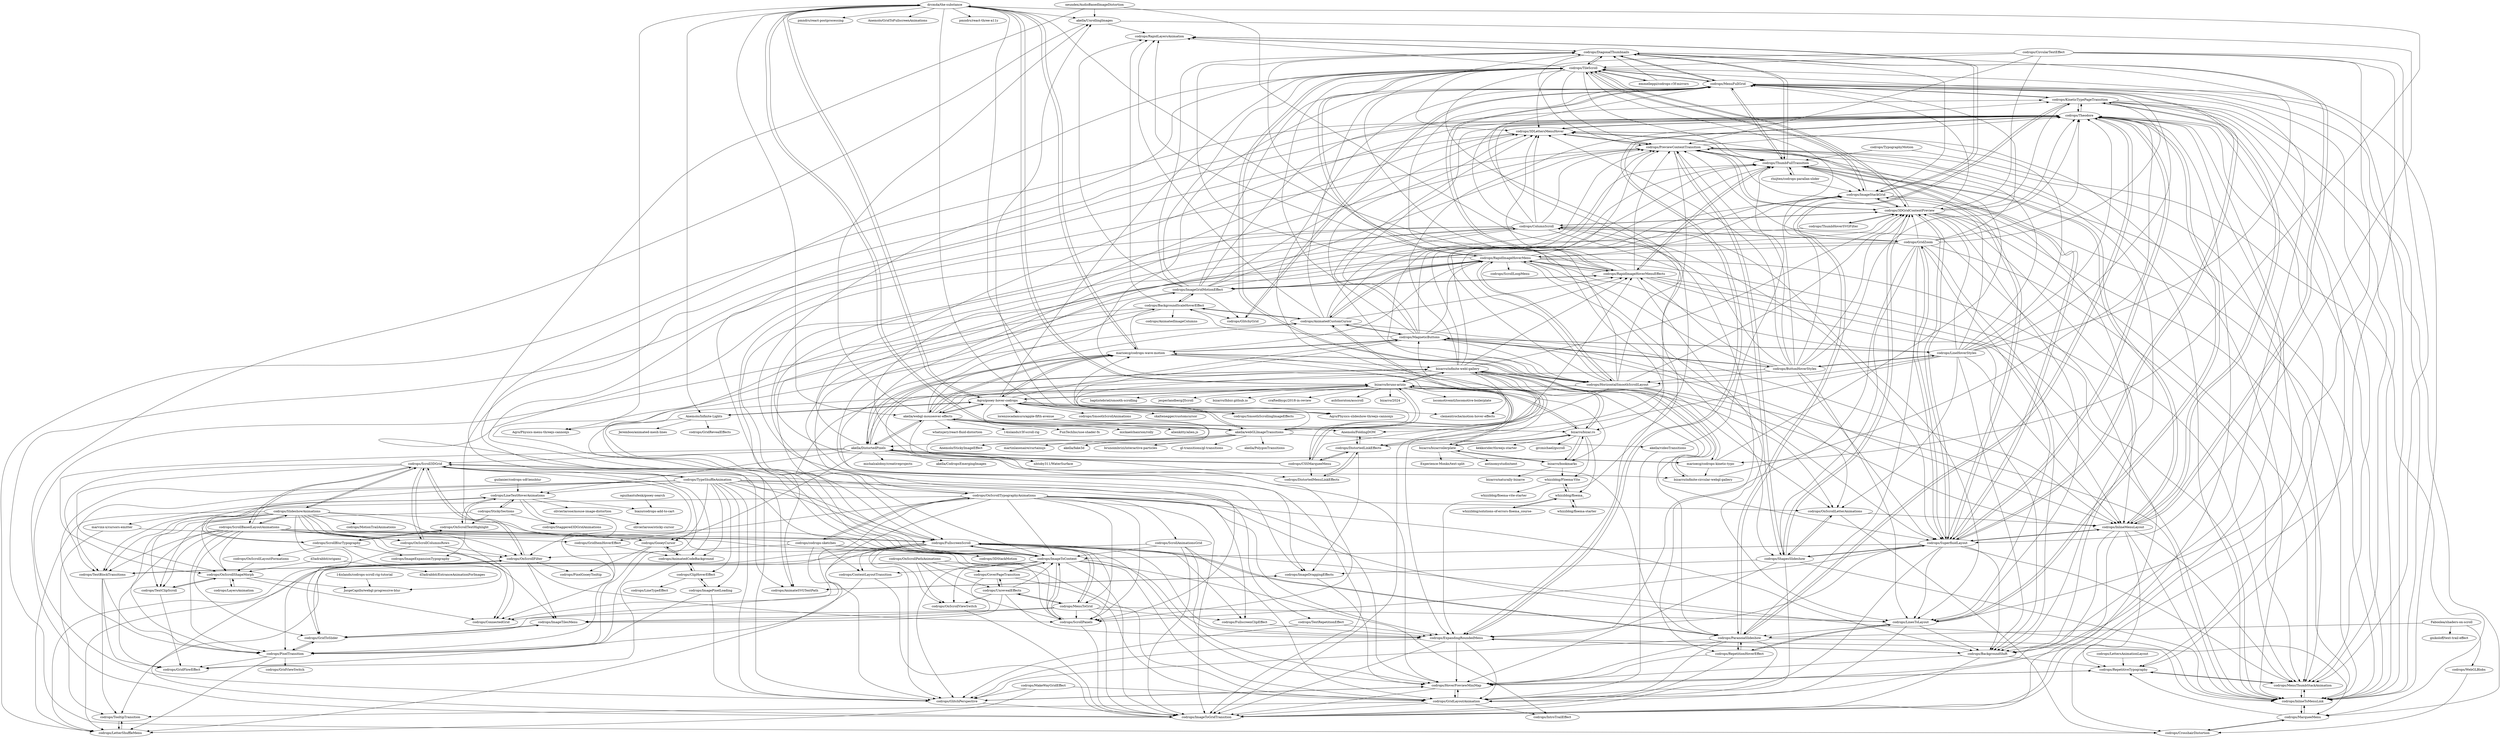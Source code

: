 digraph G {
"drcmda/the-substance" -> "akella/UnrollingImages"
"drcmda/the-substance" -> "marioecg/codrops-wave-motion"
"drcmda/the-substance" -> "bizarro/bruno-arizio"
"drcmda/the-substance" -> "Aqro/gooey-hover-codrops"
"drcmda/the-substance" -> "Aqro/Physics-menu-threejs-cannonjs"
"drcmda/the-substance" -> "marioecg/codrops-kinetic-typo"
"drcmda/the-substance" -> "akella/webgl-mouseover-effects"
"drcmda/the-substance" -> "Anemolo/Infinite-Lights"
"drcmda/the-substance" -> "akella/webGLImageTransitions"
"drcmda/the-substance" -> "Aqro/Physics-slideshow-threejs-cannonjs"
"drcmda/the-substance" -> "pmndrs/react-postprocessing" ["e"=1]
"drcmda/the-substance" -> "Anemolo/GridToFullscreenAnimations" ["e"=1]
"drcmda/the-substance" -> "codrops/SmoothScrollingImageEffects" ["e"=1]
"drcmda/the-substance" -> "pmndrs/react-three-a11y" ["e"=1]
"drcmda/the-substance" -> "bizarro/bizar.ro"
"Aqro/gooey-hover-codrops" -> "clementroche/motion-hover-effects"
"Aqro/gooey-hover-codrops" -> "akella/webGLImageTransitions"
"Aqro/gooey-hover-codrops" -> "marioecg/codrops-wave-motion"
"Aqro/gooey-hover-codrops" -> "akella/webgl-mouseover-effects"
"Aqro/gooey-hover-codrops" -> "Anemolo/StickyImageEffect" ["e"=1]
"Aqro/gooey-hover-codrops" -> "bizarro/bruno-arizio"
"Aqro/gooey-hover-codrops" -> "Anemolo/Infinite-Lights"
"Aqro/gooey-hover-codrops" -> "codrops/SmoothScrollingImageEffects" ["e"=1]
"Aqro/gooey-hover-codrops" -> "codrops/TileScroll"
"Aqro/gooey-hover-codrops" -> "codrops/SmoothScrollAnimations" ["e"=1]
"Aqro/gooey-hover-codrops" -> "skaltenegger/customcursor" ["e"=1]
"Aqro/gooey-hover-codrops" -> "codrops/MagneticButtons"
"Aqro/gooey-hover-codrops" -> "Aqro/Physics-slideshow-threejs-cannonjs"
"Aqro/gooey-hover-codrops" -> "drcmda/the-substance"
"Aqro/gooey-hover-codrops" -> "lorenzocadamuro/apple-fifth-avenue"
"Anemolo/Infinite-Lights" -> "Jeremboo/animated-mesh-lines" ["e"=1]
"Anemolo/Infinite-Lights" -> "Aqro/gooey-hover-codrops"
"Anemolo/Infinite-Lights" -> "Aqro/Physics-menu-threejs-cannonjs"
"Anemolo/Infinite-Lights" -> "codrops/GridRevealEffects" ["e"=1]
"codrops/DistortedLinkEffects" -> "codrops/ImageDraggingEffects"
"codrops/DistortedLinkEffects" -> "codrops/DistortedMenuLinkEffects"
"codrops/DistortedLinkEffects" -> "Anemolo/FoldingDOM"
"codrops/DistortedLinkEffects" -> "codrops/CSSMarqueeMenu"
"codrops/DistortedLinkEffects" -> "codrops/MenuFullGrid"
"codrops/DistortedMenuLinkEffects" -> "codrops/DistortedLinkEffects"
"codrops/TypographyMotion" -> "codrops/MarqueeMenu"
"codrops/TypographyMotion" -> "codrops/ThumbFullTransition"
"codrops/RapidImageHoverMenuEffects" -> "codrops/MenuFullGrid"
"codrops/RapidImageHoverMenuEffects" -> "codrops/RapidImageHoverMenu"
"codrops/RapidImageHoverMenuEffects" -> "codrops/InlineMenuLayout"
"codrops/RapidImageHoverMenuEffects" -> "codrops/ThumbFullTransition"
"codrops/RapidImageHoverMenuEffects" -> "codrops/3DLettersMenuHover"
"codrops/RapidImageHoverMenuEffects" -> "codrops/PreviewContentTransition"
"codrops/RapidImageHoverMenuEffects" -> "codrops/BackgroundShift"
"codrops/RapidImageHoverMenuEffects" -> "codrops/DiagonalThumbnails"
"codrops/RapidImageHoverMenuEffects" -> "codrops/LinesToLayout"
"codrops/RapidImageHoverMenuEffects" -> "codrops/RapidLayersAnimation"
"codrops/RapidImageHoverMenuEffects" -> "codrops/ImageGridMotionEffect"
"codrops/RapidImageHoverMenuEffects" -> "codrops/InlineToMenuLink"
"codrops/CSSMarqueeMenu" -> "codrops/DistortedMenuLinkEffects"
"codrops/CSSMarqueeMenu" -> "codrops/AnimatedCustomCursor"
"codrops/CSSMarqueeMenu" -> "codrops/DistortedLinkEffects"
"codrops/CSSMarqueeMenu" -> "codrops/PreviewContentTransition"
"codrops/CSSMarqueeMenu" -> "codrops/RapidImageHoverMenuEffects"
"codrops/CSSMarqueeMenu" -> "codrops/3DLettersMenuHover"
"codrops/CSSMarqueeMenu" -> "codrops/MenuFullGrid"
"akella/webGLImageTransitions" -> "akella/webgl-mouseover-effects"
"akella/webGLImageTransitions" -> "akella/fake3d" ["e"=1]
"akella/webGLImageTransitions" -> "Aqro/gooey-hover-codrops"
"akella/webGLImageTransitions" -> "akella/UnrollingImages"
"akella/webGLImageTransitions" -> "marioecg/codrops-wave-motion"
"akella/webGLImageTransitions" -> "Anemolo/StickyImageEffect" ["e"=1]
"akella/webGLImageTransitions" -> "drcmda/the-substance"
"akella/webGLImageTransitions" -> "bizarro/bruno-arizio"
"akella/webGLImageTransitions" -> "akella/DistortedPixels"
"akella/webGLImageTransitions" -> "codrops/MagneticButtons"
"akella/webGLImageTransitions" -> "akella/videoTransitions"
"akella/webGLImageTransitions" -> "brunoimbrizi/interactive-particles" ["e"=1]
"akella/webGLImageTransitions" -> "gl-transitions/gl-transitions" ["e"=1]
"akella/webGLImageTransitions" -> "akella/PolygonTransitions"
"akella/webGLImageTransitions" -> "martinlaxenaire/curtainsjs" ["e"=1]
"bizarro/bruno-arizio" -> "bizarro/bizar.ro"
"bizarro/bruno-arizio" -> "bizarro/bizarroilerplate"
"bizarro/bruno-arizio" -> "bizarro/bookmarks"
"bizarro/bruno-arizio" -> "bizarro/infinite-webl-gallery"
"bizarro/bruno-arizio" -> "locomotivemtl/locomotive-boilerplate" ["e"=1]
"bizarro/bruno-arizio" -> "baptistebriel/smooth-scrolling" ["e"=1]
"bizarro/bruno-arizio" -> "jesperlandberg/JScroll" ["e"=1]
"bizarro/bruno-arizio" -> "Aqro/gooey-hover-codrops"
"bizarro/bruno-arizio" -> "drcmda/the-substance"
"bizarro/bruno-arizio" -> "bizarro/lhbzr.github.io"
"bizarro/bruno-arizio" -> "akella/webgl-mouseover-effects"
"bizarro/bruno-arizio" -> "craftedbygc/2018-in-review" ["e"=1]
"bizarro/bruno-arizio" -> "ashthornton/asscroll" ["e"=1]
"bizarro/bruno-arizio" -> "bizarro/2024" ["e"=1]
"bizarro/bruno-arizio" -> "akella/webGLImageTransitions"
"lorenzocadamuro/apple-fifth-avenue" -> "codrops/DistortedMenuLinkEffects"
"lorenzocadamuro/apple-fifth-avenue" -> "Anemolo/FoldingDOM"
"lorenzocadamuro/apple-fifth-avenue" -> "Aqro/gooey-hover-codrops"
"marioecg/codrops-kinetic-typo" -> "marioecg/codrops-wave-motion"
"marioecg/codrops-kinetic-typo" -> "akella/DistortedPixels"
"marioecg/codrops-kinetic-typo" -> "codrops/3DLettersMenuHover"
"marioecg/codrops-kinetic-typo" -> "bizarro/infinite-circular-webgl-gallery"
"Anemolo/FoldingDOM" -> "codrops/DistortedLinkEffects"
"marioecg/codrops-wave-motion" -> "akella/webgl-mouseover-effects"
"marioecg/codrops-wave-motion" -> "marioecg/codrops-kinetic-typo"
"marioecg/codrops-wave-motion" -> "akella/DistortedPixels"
"marioecg/codrops-wave-motion" -> "Anemolo/FoldingDOM"
"marioecg/codrops-wave-motion" -> "bizarro/infinite-webl-gallery"
"marioecg/codrops-wave-motion" -> "codrops/BackgroundScaleHoverEffect"
"marioecg/codrops-wave-motion" -> "codrops/RapidImageHoverMenu"
"marioecg/codrops-wave-motion" -> "Aqro/gooey-hover-codrops"
"marioecg/codrops-wave-motion" -> "drcmda/the-substance"
"marioecg/codrops-wave-motion" -> "codrops/MagneticButtons"
"marioecg/codrops-wave-motion" -> "codrops/DistortedLinkEffects"
"codrops/BackgroundScaleHoverEffect" -> "codrops/AnimatedCustomCursor"
"codrops/BackgroundScaleHoverEffect" -> "codrops/ImageGridMotionEffect"
"codrops/BackgroundScaleHoverEffect" -> "codrops/ImageToContent"
"codrops/BackgroundScaleHoverEffect" -> "codrops/GlitchyGrid"
"codrops/BackgroundScaleHoverEffect" -> "codrops/RapidLayersAnimation"
"codrops/BackgroundScaleHoverEffect" -> "codrops/ImageDraggingEffects"
"codrops/BackgroundScaleHoverEffect" -> "codrops/GlitchPerspective"
"codrops/BackgroundScaleHoverEffect" -> "codrops/AnimatedImageColumns" ["e"=1]
"codrops/MagneticButtons" -> "codrops/AnimatedCustomCursor"
"codrops/MagneticButtons" -> "codrops/ButtonHoverStyles"
"codrops/MagneticButtons" -> "codrops/TileScroll"
"codrops/MagneticButtons" -> "codrops/RapidImageHoverMenu"
"codrops/MagneticButtons" -> "codrops/LineHoverStyles"
"codrops/MagneticButtons" -> "codrops/ThumbFullTransition"
"codrops/MagneticButtons" -> "codrops/RapidImageHoverMenuEffects"
"codrops/MagneticButtons" -> "codrops/SmoothScrollingImageEffects" ["e"=1]
"codrops/MagneticButtons" -> "codrops/HorizontalSmoothScrollLayout"
"codrops/MagneticButtons" -> "codrops/3DLettersMenuHover"
"codrops/MagneticButtons" -> "codrops/OnScrollLetterAnimations"
"codrops/MagneticButtons" -> "codrops/Theodore"
"codrops/MagneticButtons" -> "codrops/BackgroundScaleHoverEffect"
"codrops/MagneticButtons" -> "marioecg/codrops-wave-motion"
"codrops/MagneticButtons" -> "codrops/InlineMenuLayout"
"emmelleppi/codrops-r3f-mirrors" -> "codrops/TileScroll"
"emmelleppi/codrops-r3f-mirrors" -> "codrops/DiagonalThumbnails"
"codrops/ThumbFullTransition" -> "codrops/InlineMenuLayout"
"codrops/ThumbFullTransition" -> "codrops/MenuFullGrid"
"codrops/ThumbFullTransition" -> "rluijten/codrops-parallax-slider"
"codrops/ThumbFullTransition" -> "codrops/DiagonalThumbnails"
"codrops/ThumbFullTransition" -> "codrops/PreviewContentTransition"
"codrops/ThumbFullTransition" -> "codrops/InlineToMenuLink"
"codrops/ThumbFullTransition" -> "codrops/SuperfluidLayout"
"codrops/ThumbFullTransition" -> "codrops/RapidImageHoverMenuEffects"
"codrops/ThumbFullTransition" -> "codrops/ImageStackGrid"
"codrops/DiagonalThumbnails" -> "codrops/InlineMenuLayout"
"codrops/DiagonalThumbnails" -> "codrops/ThumbFullTransition"
"codrops/DiagonalThumbnails" -> "codrops/RapidLayersAnimation"
"codrops/DiagonalThumbnails" -> "codrops/MenuFullGrid"
"codrops/DiagonalThumbnails" -> "codrops/InlineToMenuLink"
"codrops/DiagonalThumbnails" -> "codrops/ImageStackGrid"
"codrops/DiagonalThumbnails" -> "codrops/PreviewContentTransition"
"codrops/DiagonalThumbnails" -> "codrops/TileScroll"
"akella/webgl-mouseover-effects" -> "marioecg/codrops-wave-motion"
"akella/webgl-mouseover-effects" -> "akella/webGLImageTransitions"
"akella/webgl-mouseover-effects" -> "akella/DistortedPixels"
"akella/webgl-mouseover-effects" -> "whatisjery/react-fluid-distortion" ["e"=1]
"akella/webgl-mouseover-effects" -> "Aqro/gooey-hover-codrops"
"akella/webgl-mouseover-effects" -> "codrops/AnimatedCustomCursor"
"akella/webgl-mouseover-effects" -> "akella/UnrollingImages"
"akella/webgl-mouseover-effects" -> "14islands/r3f-scroll-rig" ["e"=1]
"akella/webgl-mouseover-effects" -> "bizarro/infinite-webl-gallery"
"akella/webgl-mouseover-effects" -> "FunTechInc/use-shader-fx" ["e"=1]
"akella/webgl-mouseover-effects" -> "bizarro/bizar.ro"
"akella/webgl-mouseover-effects" -> "codrops/ImageGridMotionEffect"
"akella/webgl-mouseover-effects" -> "mickaelchanrion/rolly" ["e"=1]
"akella/webgl-mouseover-effects" -> "nhtoby311/WaterSurface" ["e"=1]
"akella/webgl-mouseover-effects" -> "alienkitty/alien.js" ["e"=1]
"codrops/AnimatedCustomCursor" -> "codrops/RapidLayersAnimation"
"codrops/AnimatedCustomCursor" -> "codrops/RapidImageHoverMenu"
"codrops/AnimatedCustomCursor" -> "codrops/BackgroundScaleHoverEffect"
"codrops/AnimatedCustomCursor" -> "codrops/MagneticButtons"
"codrops/AnimatedCustomCursor" -> "codrops/CSSMarqueeMenu"
"codrops/AnimatedCustomCursor" -> "codrops/InlineMenuLayout"
"codrops/AnimatedCustomCursor" -> "codrops/AnimateSVGTextPath"
"codrops/AnimatedCustomCursor" -> "codrops/PreviewContentTransition"
"codrops/AnimatedCustomCursor" -> "codrops/RapidImageHoverMenuEffects"
"codrops/AnimatedCustomCursor" -> "codrops/ThumbFullTransition"
"codrops/AnimatedCustomCursor" -> "codrops/MenuFullGrid"
"codrops/RapidLayersAnimation" -> "codrops/ImageStackGrid"
"codrops/RapidLayersAnimation" -> "codrops/DiagonalThumbnails"
"codrops/RapidImageHoverMenu" -> "codrops/MenuFullGrid"
"codrops/RapidImageHoverMenu" -> "codrops/RapidImageHoverMenuEffects"
"codrops/RapidImageHoverMenu" -> "codrops/AnimatedCustomCursor"
"codrops/RapidImageHoverMenu" -> "codrops/PreviewContentTransition"
"codrops/RapidImageHoverMenu" -> "codrops/HorizontalSmoothScrollLayout"
"codrops/RapidImageHoverMenu" -> "codrops/ShapesSlideshow"
"codrops/RapidImageHoverMenu" -> "codrops/ImageGridMotionEffect"
"codrops/RapidImageHoverMenu" -> "codrops/TileScroll"
"codrops/RapidImageHoverMenu" -> "codrops/ImageToContent"
"codrops/RapidImageHoverMenu" -> "codrops/DiagonalThumbnails"
"codrops/RapidImageHoverMenu" -> "codrops/MenuThumbStackAnimation"
"codrops/RapidImageHoverMenu" -> "codrops/InlineToMenuLink"
"codrops/RapidImageHoverMenu" -> "codrops/SuperfluidLayout"
"codrops/RapidImageHoverMenu" -> "codrops/ImageStackGrid"
"codrops/RapidImageHoverMenu" -> "codrops/ScrollLoopMenu"
"codrops/MenuFullGrid" -> "codrops/InlineToMenuLink"
"codrops/MenuFullGrid" -> "codrops/GlitchyGrid"
"codrops/MenuFullGrid" -> "codrops/MenuThumbStackAnimation"
"codrops/MenuFullGrid" -> "codrops/ThumbFullTransition"
"codrops/MenuFullGrid" -> "codrops/InlineMenuLayout"
"codrops/MenuFullGrid" -> "codrops/KineticTypePageTransition"
"codrops/MenuFullGrid" -> "codrops/DiagonalThumbnails"
"codrops/MenuFullGrid" -> "codrops/BackgroundShift"
"codrops/MenuFullGrid" -> "codrops/RapidImageHoverMenuEffects"
"codrops/MenuFullGrid" -> "codrops/TileScroll"
"neundex/AudioBasedImageDistortion" -> "codrops/RepetitionHoverEffect"
"neundex/AudioBasedImageDistortion" -> "codrops/AnimateSVGTextPath"
"neundex/AudioBasedImageDistortion" -> "akella/UnrollingImages"
"akella/UnrollingImages" -> "codrops/SuperfluidLayout"
"akella/UnrollingImages" -> "codrops/RapidLayersAnimation"
"akella/UnrollingImages" -> "codrops/ImageToGridTransition"
"codrops/GlitchyGrid" -> "codrops/MenuFullGrid"
"akella/videoTransitions" -> "codrops/ThumbFullTransition"
"akella/videoTransitions" -> "codrops/GridLayoutAnimation"
"codrops/ImageGridMotionEffect" -> "codrops/BackgroundScaleHoverEffect"
"codrops/ImageGridMotionEffect" -> "codrops/ImageDraggingEffects"
"codrops/ImageGridMotionEffect" -> "codrops/RapidImageHoverMenu"
"codrops/ImageGridMotionEffect" -> "codrops/RapidImageHoverMenuEffects"
"codrops/ImageGridMotionEffect" -> "codrops/MenuFullGrid"
"codrops/ImageGridMotionEffect" -> "codrops/GlitchyGrid"
"codrops/ImageGridMotionEffect" -> "codrops/3DLettersMenuHover"
"codrops/ImageGridMotionEffect" -> "codrops/RapidLayersAnimation"
"codrops/ImageGridMotionEffect" -> "codrops/DiagonalThumbnails"
"codrops/ImageGridMotionEffect" -> "codrops/PreviewContentTransition"
"codrops/ImageGridMotionEffect" -> "codrops/KineticTypePageTransition"
"codrops/ImageGridMotionEffect" -> "codrops/3DGridContentPreview"
"codrops/ImageGridMotionEffect" -> "codrops/TileScroll"
"codrops/AnimateSVGTextPath" -> "codrops/ImageDraggingEffects"
"codrops/ImageDraggingEffects" -> "codrops/HoverPreviewMiniMap"
"codrops/ImageDraggingEffects" -> "codrops/AnimateSVGTextPath"
"codrops/CrosshairDistortion" -> "codrops/MarqueeMenu"
"codrops/TileScroll" -> "codrops/ImageStackGrid"
"codrops/TileScroll" -> "codrops/MenuFullGrid"
"codrops/TileScroll" -> "codrops/3DGridContentPreview"
"codrops/TileScroll" -> "codrops/HorizontalSmoothScrollLayout"
"codrops/TileScroll" -> "codrops/DiagonalThumbnails"
"codrops/TileScroll" -> "codrops/InlineToMenuLink"
"codrops/TileScroll" -> "codrops/ThumbFullTransition"
"codrops/TileScroll" -> "codrops/RapidLayersAnimation"
"codrops/TileScroll" -> "codrops/PreviewContentTransition"
"codrops/TileScroll" -> "codrops/3DLettersMenuHover"
"codrops/TileScroll" -> "codrops/RapidImageHoverMenu"
"codrops/TileScroll" -> "codrops/HoverPreviewMiniMap"
"codrops/TileScroll" -> "codrops/AnimateSVGTextPath"
"codrops/TileScroll" -> "emmelleppi/codrops-r3f-mirrors"
"codrops/TileScroll" -> "codrops/ExpandingRoundedMenu"
"codrops/LineHoverStyles" -> "codrops/ButtonHoverStyles"
"codrops/LineHoverStyles" -> "codrops/3DLettersMenuHover"
"codrops/LineHoverStyles" -> "codrops/3DGridContentPreview"
"codrops/LineHoverStyles" -> "codrops/ImageStackGrid"
"codrops/LineHoverStyles" -> "codrops/OnScrollLetterAnimations"
"codrops/LineHoverStyles" -> "codrops/TileScroll"
"codrops/LineHoverStyles" -> "codrops/PreviewContentTransition"
"codrops/LineHoverStyles" -> "codrops/RapidImageHoverMenu"
"codrops/LineHoverStyles" -> "codrops/Theodore"
"codrops/LineHoverStyles" -> "codrops/MagneticButtons"
"codrops/LineHoverStyles" -> "codrops/HorizontalSmoothScrollLayout"
"codrops/LineHoverStyles" -> "codrops/DistortedLinkEffects"
"codrops/LineHoverStyles" -> "codrops/MenuFullGrid"
"codrops/LineHoverStyles" -> "codrops/BackgroundShift"
"codrops/LineHoverStyles" -> "codrops/InlineMenuLayout"
"codrops/CircularTextEffect" -> "codrops/PreviewContentTransition"
"codrops/CircularTextEffect" -> "codrops/3DGridContentPreview"
"codrops/CircularTextEffect" -> "codrops/CrosshairDistortion"
"codrops/CircularTextEffect" -> "codrops/3DLettersMenuHover"
"codrops/CircularTextEffect" -> "codrops/MenuThumbStackAnimation"
"codrops/CircularTextEffect" -> "codrops/LinesToLayout"
"codrops/CircularTextEffect" -> "codrops/TileScroll"
"whizzbbig/solutions-of-errors-floema_course-" -> "whizzbbig/floema_"
"bizarro/infinite-webl-gallery" -> "bizarro/infinite-circular-webgl-gallery"
"bizarro/infinite-webl-gallery" -> "codrops/ImageStackGrid"
"bizarro/infinite-webl-gallery" -> "codrops/ParanoiaSlideshow"
"bizarro/infinite-webl-gallery" -> "bizarro/bizar.ro"
"bizarro/infinite-webl-gallery" -> "Aqro/Physics-slideshow-threejs-cannonjs"
"bizarro/infinite-webl-gallery" -> "codrops/OnScrollLetterAnimations"
"bizarro/infinite-webl-gallery" -> "codrops/Theodore"
"bizarro/infinite-webl-gallery" -> "codrops/HorizontalSmoothScrollLayout"
"bizarro/infinite-webl-gallery" -> "codrops/RapidImageHoverMenuEffects"
"bizarro/infinite-webl-gallery" -> "codrops/SuperfluidLayout"
"bizarro/infinite-webl-gallery" -> "codrops/3DGridContentPreview"
"bizarro/infinite-webl-gallery" -> "codrops/ThumbFullTransition"
"bizarro/infinite-webl-gallery" -> "bizarro/bruno-arizio"
"bizarro/infinite-webl-gallery" -> "akella/DistortedPixels"
"bizarro/infinite-webl-gallery" -> "clementroche/motion-hover-effects"
"Faboolea/shaders-on-scroll" -> "gnikoloff/text-trail-effect"
"Faboolea/shaders-on-scroll" -> "codrops/WebGLBlobs"
"Faboolea/shaders-on-scroll" -> "codrops/ParanoiaSlideshow"
"bizarro/bizar.ro" -> "bizarro/bruno-arizio"
"bizarro/bizar.ro" -> "bizarro/bizarroilerplate"
"bizarro/bizar.ro" -> "bizarro/infinite-webl-gallery"
"bizarro/bizar.ro" -> "bizarro/bookmarks"
"bizarro/bizar.ro" -> "kekkorider/threejs-starter" ["e"=1]
"bizarro/bizar.ro" -> "whizzbbig/floema_"
"bizarro/bizar.ro" -> "whizzbbig/Floema-Vite"
"bizarro/bizar.ro" -> "grcmichael/gscroll" ["e"=1]
"rluijten/codrops-parallax-slider" -> "codrops/ThumbFullTransition"
"rluijten/codrops-parallax-slider" -> "codrops/ImageStackGrid"
"bizarro/bizarroilerplate" -> "bizarro/bizar.ro"
"bizarro/bizarroilerplate" -> "bizarro/bookmarks"
"bizarro/bizarroilerplate" -> "bizarro/bruno-arizio"
"bizarro/bizarroilerplate" -> "Experience-Monks/text-split"
"bizarro/bizarroilerplate" -> "antinomystudio/next"
"codrops/PreviewContentTransition" -> "codrops/MenuThumbStackAnimation"
"codrops/PreviewContentTransition" -> "codrops/ShapesSlideshow"
"codrops/PreviewContentTransition" -> "codrops/3DLettersMenuHover"
"codrops/PreviewContentTransition" -> "codrops/BackgroundShift"
"codrops/PreviewContentTransition" -> "codrops/InlineToMenuLink"
"codrops/PreviewContentTransition" -> "codrops/SuperfluidLayout"
"codrops/PreviewContentTransition" -> "codrops/3DGridContentPreview"
"codrops/PreviewContentTransition" -> "codrops/ThumbFullTransition"
"codrops/PreviewContentTransition" -> "codrops/Theodore"
"codrops/PreviewContentTransition" -> "codrops/ImageToContent"
"codrops/PreviewContentTransition" -> "codrops/ExpandingRoundedMenu"
"codrops/HorizontalSmoothScrollLayout" -> "codrops/TileScroll"
"codrops/HorizontalSmoothScrollLayout" -> "codrops/MenuFullGrid"
"codrops/HorizontalSmoothScrollLayout" -> "codrops/InlineMenuLayout"
"codrops/HorizontalSmoothScrollLayout" -> "codrops/ImageToContent"
"codrops/HorizontalSmoothScrollLayout" -> "codrops/ImageStackGrid"
"codrops/HorizontalSmoothScrollLayout" -> "codrops/3DLettersMenuHover"
"codrops/HorizontalSmoothScrollLayout" -> "codrops/3DGridContentPreview"
"codrops/HorizontalSmoothScrollLayout" -> "codrops/ThumbFullTransition"
"codrops/HorizontalSmoothScrollLayout" -> "codrops/InlineToMenuLink"
"codrops/HorizontalSmoothScrollLayout" -> "codrops/RapidImageHoverMenu"
"codrops/HorizontalSmoothScrollLayout" -> "codrops/ImageToGridTransition"
"codrops/HorizontalSmoothScrollLayout" -> "codrops/OnScrollLetterAnimations"
"codrops/HorizontalSmoothScrollLayout" -> "codrops/DiagonalThumbnails"
"codrops/HorizontalSmoothScrollLayout" -> "codrops/PreviewContentTransition"
"codrops/HorizontalSmoothScrollLayout" -> "codrops/ScrollPanels"
"codrops/ButtonHoverStyles" -> "codrops/LineHoverStyles"
"codrops/ButtonHoverStyles" -> "codrops/3DLettersMenuHover"
"codrops/ButtonHoverStyles" -> "codrops/MagneticButtons"
"codrops/ButtonHoverStyles" -> "codrops/PreviewContentTransition"
"codrops/ButtonHoverStyles" -> "codrops/RapidImageHoverMenu"
"codrops/ButtonHoverStyles" -> "codrops/3DGridContentPreview"
"codrops/ButtonHoverStyles" -> "codrops/ImageStackGrid"
"codrops/ButtonHoverStyles" -> "codrops/HorizontalSmoothScrollLayout"
"codrops/ButtonHoverStyles" -> "codrops/ColumnScroll"
"codrops/ButtonHoverStyles" -> "codrops/SuperfluidLayout"
"codrops/ButtonHoverStyles" -> "codrops/OnScrollTypographyAnimations"
"codrops/ButtonHoverStyles" -> "codrops/Theodore"
"codrops/ButtonHoverStyles" -> "codrops/LinesToLayout"
"codrops/ButtonHoverStyles" -> "codrops/TileScroll"
"codrops/ButtonHoverStyles" -> "codrops/RapidImageHoverMenuEffects"
"codrops/3DLettersMenuHover" -> "codrops/CrosshairDistortion"
"codrops/3DLettersMenuHover" -> "codrops/PreviewContentTransition"
"codrops/3DLettersMenuHover" -> "codrops/Theodore"
"codrops/3DLettersMenuHover" -> "codrops/InlineToMenuLink"
"codrops/SuperfluidLayout" -> "codrops/BackgroundShift"
"codrops/SuperfluidLayout" -> "codrops/InlineMenuLayout"
"codrops/SuperfluidLayout" -> "codrops/KineticTypePageTransition"
"codrops/SuperfluidLayout" -> "codrops/Theodore"
"codrops/SuperfluidLayout" -> "codrops/ExpandingRoundedMenu"
"codrops/SuperfluidLayout" -> "codrops/PreviewContentTransition"
"codrops/SuperfluidLayout" -> "codrops/GridLayoutAnimation"
"codrops/SuperfluidLayout" -> "codrops/ScrollPanels"
"codrops/SuperfluidLayout" -> "codrops/ThumbFullTransition"
"codrops/SuperfluidLayout" -> "codrops/ShapesSlideshow"
"codrops/SuperfluidLayout" -> "codrops/MenuThumbStackAnimation"
"codrops/SuperfluidLayout" -> "codrops/GridZoom"
"codrops/SuperfluidLayout" -> "codrops/3DGridContentPreview"
"codrops/SuperfluidLayout" -> "codrops/ImageToContent"
"codrops/SuperfluidLayout" -> "codrops/LinesToLayout"
"codrops/InlineMenuLayout" -> "codrops/ThumbFullTransition"
"codrops/InlineMenuLayout" -> "codrops/RepetitiveTypography"
"codrops/InlineMenuLayout" -> "codrops/HoverPreviewMiniMap"
"codrops/InlineMenuLayout" -> "codrops/SuperfluidLayout"
"codrops/InlineMenuLayout" -> "codrops/ImageToGridTransition"
"codrops/InlineMenuLayout" -> "codrops/InlineToMenuLink"
"codrops/InlineMenuLayout" -> "codrops/DiagonalThumbnails"
"codrops/InlineMenuLayout" -> "codrops/MenuFullGrid"
"codrops/InlineMenuLayout" -> "codrops/MenuThumbStackAnimation"
"codrops/ImageStackGrid" -> "codrops/RapidLayersAnimation"
"codrops/ImageStackGrid" -> "codrops/InlineToMenuLink"
"codrops/ImageStackGrid" -> "codrops/TileScroll"
"codrops/ImageStackGrid" -> "codrops/InlineMenuLayout"
"codrops/ImageStackGrid" -> "codrops/3DGridContentPreview"
"codrops/OnScrollLetterAnimations" -> "codrops/InlineMenuLayout"
"codrops/OnScrollLetterAnimations" -> "codrops/ShapesSlideshow"
"codrops/OnScrollLetterAnimations" -> "codrops/CrosshairDistortion"
"bizarro/infinite-circular-webgl-gallery" -> "bizarro/infinite-webl-gallery"
"bizarro/infinite-circular-webgl-gallery" -> "codrops/Theodore"
"codrops/ThumbHoverSVGFilter" -> "codrops/3DGridContentPreview"
"codrops/ThumbHoverSVGFilter" -> "codrops/ImageToGridTransition"
"codrops/InlineToMenuLink" -> "codrops/MenuThumbStackAnimation"
"codrops/InlineToMenuLink" -> "codrops/MarqueeMenu"
"codrops/MarqueeMenu" -> "codrops/InlineToMenuLink"
"codrops/MarqueeMenu" -> "codrops/RepetitiveTypography"
"codrops/MarqueeMenu" -> "codrops/CrosshairDistortion"
"codrops/ShapesSlideshow" -> "codrops/PreviewContentTransition"
"codrops/ShapesSlideshow" -> "codrops/3DGridContentPreview"
"codrops/ShapesSlideshow" -> "codrops/SuperfluidLayout"
"codrops/ShapesSlideshow" -> "codrops/OnScrollLetterAnimations"
"codrops/ShapesSlideshow" -> "codrops/GridLayoutAnimation"
"codrops/ShapesSlideshow" -> "codrops/ImageDraggingEffects"
"codrops/ShapesSlideshow" -> "codrops/InlineToMenuLink"
"codrops/ShapesSlideshow" -> "codrops/HoverPreviewMiniMap"
"codrops/3DGridContentPreview" -> "codrops/InlineToMenuLink"
"codrops/3DGridContentPreview" -> "codrops/PreviewContentTransition"
"codrops/3DGridContentPreview" -> "codrops/ImageStackGrid"
"codrops/3DGridContentPreview" -> "codrops/3DLettersMenuHover"
"codrops/3DGridContentPreview" -> "codrops/TileScroll"
"codrops/3DGridContentPreview" -> "codrops/ShapesSlideshow"
"codrops/3DGridContentPreview" -> "codrops/MenuFullGrid"
"codrops/3DGridContentPreview" -> "codrops/LinesToLayout"
"codrops/3DGridContentPreview" -> "codrops/ThumbHoverSVGFilter"
"codrops/3DGridContentPreview" -> "codrops/SuperfluidLayout"
"codrops/3DGridContentPreview" -> "codrops/KineticTypePageTransition"
"codrops/3DGridContentPreview" -> "codrops/MenuThumbStackAnimation"
"codrops/3DGridContentPreview" -> "codrops/Theodore"
"codrops/3DGridContentPreview" -> "codrops/ColumnScroll"
"codrops/3DGridContentPreview" -> "codrops/BackgroundShift"
"codrops/LettersAnimationLayout" -> "codrops/RepetitiveTypography"
"codrops/WebGLBlobs" -> "codrops/CrosshairDistortion"
"codrops/Theodore" -> "codrops/LetterShuffleMenu"
"codrops/Theodore" -> "codrops/ExpandingRoundedMenu"
"codrops/Theodore" -> "codrops/ParanoiaSlideshow"
"codrops/Theodore" -> "codrops/BackgroundShift"
"codrops/Theodore" -> "codrops/GridLayoutAnimation"
"codrops/Theodore" -> "codrops/KineticTypePageTransition"
"codrops/Theodore" -> "codrops/SuperfluidLayout"
"codrops/Theodore" -> "codrops/RepetitiveTypography"
"codrops/Theodore" -> "codrops/ImageToGridTransition"
"codrops/Theodore" -> "codrops/3DLettersMenuHover"
"codrops/Theodore" -> "codrops/LinesToLayout"
"codrops/Theodore" -> "codrops/InlineToMenuLink"
"codrops/GridZoom" -> "codrops/SuperfluidLayout"
"codrops/GridZoom" -> "codrops/PreviewContentTransition"
"codrops/GridZoom" -> "codrops/KineticTypePageTransition"
"codrops/GridZoom" -> "codrops/ColumnScroll"
"codrops/GridZoom" -> "codrops/3DGridContentPreview"
"codrops/GridZoom" -> "codrops/ExpandingRoundedMenu"
"codrops/GridZoom" -> "codrops/BackgroundShift"
"codrops/GridZoom" -> "codrops/Theodore"
"codrops/GridZoom" -> "codrops/MenuFullGrid"
"codrops/GridZoom" -> "codrops/MenuThumbStackAnimation"
"codrops/GridZoom" -> "codrops/ShapesSlideshow"
"codrops/GridZoom" -> "codrops/ImageToContent"
"codrops/GridZoom" -> "codrops/LinesToLayout"
"codrops/GridZoom" -> "codrops/ParanoiaSlideshow"
"codrops/GridZoom" -> "codrops/RapidImageHoverMenu"
"codrops/ColumnScroll" -> "codrops/Theodore"
"codrops/ColumnScroll" -> "codrops/ImageToContent"
"codrops/ColumnScroll" -> "codrops/SuperfluidLayout"
"codrops/ColumnScroll" -> "codrops/HoverPreviewMiniMap"
"codrops/ColumnScroll" -> "codrops/3DGridContentPreview"
"codrops/ColumnScroll" -> "codrops/GridZoom"
"codrops/ColumnScroll" -> "codrops/ImageToGridTransition"
"codrops/ColumnScroll" -> "codrops/FullscreenScroll"
"codrops/ColumnScroll" -> "codrops/3DLettersMenuHover"
"codrops/ColumnScroll" -> "codrops/KineticTypePageTransition"
"codrops/ColumnScroll" -> "codrops/ScrollPanels"
"codrops/ColumnScroll" -> "codrops/LinesToLayout"
"codrops/ColumnScroll" -> "codrops/PreviewContentTransition"
"codrops/ColumnScroll" -> "codrops/ExpandingRoundedMenu"
"codrops/ColumnScroll" -> "codrops/GlitchPerspective"
"codrops/ExpandingRoundedMenu" -> "codrops/BackgroundShift"
"codrops/ExpandingRoundedMenu" -> "codrops/ImageToGridTransition"
"codrops/ExpandingRoundedMenu" -> "codrops/Theodore"
"codrops/ExpandingRoundedMenu" -> "codrops/InlineToMenuLink"
"codrops/ExpandingRoundedMenu" -> "codrops/GridLayoutAnimation"
"codrops/ExpandingRoundedMenu" -> "codrops/HoverPreviewMiniMap"
"codrops/ExpandingRoundedMenu" -> "codrops/GlitchPerspective"
"whizzbbig/floema_" -> "whizzbbig/solutions-of-errors-floema_course-"
"whizzbbig/floema_" -> "whizzbbig/floema-starter"
"whizzbbig/floema_" -> "whizzbbig/Floema-Vite"
"whizzbbig/floema-starter" -> "whizzbbig/floema_"
"akella/DistortedPixels" -> "codrops/Theodore"
"akella/DistortedPixels" -> "codrops/ColumnScroll"
"akella/DistortedPixels" -> "bizarro/infinite-circular-webgl-gallery"
"akella/DistortedPixels" -> "marioecg/codrops-kinetic-typo"
"akella/DistortedPixels" -> "marioecg/codrops-wave-motion"
"akella/DistortedPixels" -> "bizarro/infinite-webl-gallery"
"akella/DistortedPixels" -> "akella/webgl-mouseover-effects"
"akella/DistortedPixels" -> "codrops/ParanoiaSlideshow"
"akella/DistortedPixels" -> "codrops/OnScrollShapeMorph"
"akella/DistortedPixels" -> "nhtoby311/WaterSurface" ["e"=1]
"akella/DistortedPixels" -> "michalzalobny/creativeprojects" ["e"=1]
"akella/DistortedPixels" -> "akella/CodropsEmergingImages"
"akella/DistortedPixels" -> "codrops/GooeyCursor"
"akella/DistortedPixels" -> "codrops/LineTextHoverAnimations"
"akella/DistortedPixels" -> "codrops/Scroll3DGrid"
"codrops/LinesToLayout" -> "codrops/RepetitionHoverEffect"
"codrops/LinesToLayout" -> "codrops/BackgroundShift"
"codrops/LinesToLayout" -> "codrops/Theodore"
"codrops/LinesToLayout" -> "codrops/GridLayoutAnimation"
"codrops/LinesToLayout" -> "codrops/ParanoiaSlideshow"
"codrops/KineticTypePageTransition" -> "codrops/ParanoiaSlideshow"
"codrops/KineticTypePageTransition" -> "codrops/InlineToMenuLink"
"codrops/KineticTypePageTransition" -> "codrops/MenuThumbStackAnimation"
"codrops/KineticTypePageTransition" -> "codrops/RepetitiveTypography"
"codrops/KineticTypePageTransition" -> "codrops/Theodore"
"codrops/KineticTypePageTransition" -> "codrops/SuperfluidLayout"
"codrops/KineticTypePageTransition" -> "codrops/MarqueeMenu"
"codrops/KineticTypePageTransition" -> "codrops/MenuFullGrid"
"codrops/TextRepetitionEffect" -> "codrops/GlitchPerspective"
"codrops/TextRepetitionEffect" -> "codrops/ExpandingRoundedMenu"
"codrops/BackgroundShift" -> "codrops/ExpandingRoundedMenu"
"codrops/BackgroundShift" -> "codrops/HoverPreviewMiniMap"
"codrops/BackgroundShift" -> "codrops/RepetitiveTypography"
"codrops/BackgroundShift" -> "codrops/ImageToGridTransition"
"codrops/ContentLayoutTransition" -> "codrops/ImageToGridTransition"
"codrops/ContentLayoutTransition" -> "codrops/LetterShuffleMenu"
"codrops/ParanoiaSlideshow" -> "codrops/HoverPreviewMiniMap"
"codrops/ParanoiaSlideshow" -> "codrops/KineticTypePageTransition"
"codrops/ParanoiaSlideshow" -> "codrops/Theodore"
"codrops/ParanoiaSlideshow" -> "codrops/RepetitionHoverEffect"
"codrops/ParanoiaSlideshow" -> "codrops/ImageToGridTransition"
"codrops/ParanoiaSlideshow" -> "codrops/GridLayoutAnimation"
"codrops/ParanoiaSlideshow" -> "codrops/GlitchPerspective"
"codrops/ParanoiaSlideshow" -> "codrops/FullscreenScroll"
"codrops/ParanoiaSlideshow" -> "codrops/MarqueeMenu"
"codrops/RepetitionHoverEffect" -> "codrops/HoverPreviewMiniMap"
"codrops/RepetitionHoverEffect" -> "codrops/LinesToLayout"
"codrops/RepetitionHoverEffect" -> "codrops/ImageToGridTransition"
"codrops/RepetitionHoverEffect" -> "codrops/ParanoiaSlideshow"
"codrops/codrops-sketches" -> "codrops/ScrollPanels"
"codrops/codrops-sketches" -> "codrops/OnScrollTypographyAnimations"
"codrops/codrops-sketches" -> "codrops/3DStackMotion"
"codrops/codrops-sketches" -> "codrops/GridToSlider"
"codrops/codrops-sketches" -> "codrops/OnScrollFilter"
"codrops/codrops-sketches" -> "codrops/Theodore"
"codrops/codrops-sketches" -> "codrops/ContentLayoutTransition"
"codrops/HoverPreviewMiniMap" -> "codrops/RepetitiveTypography"
"codrops/HoverPreviewMiniMap" -> "codrops/GridLayoutAnimation"
"codrops/HoverPreviewMiniMap" -> "codrops/ImageToGridTransition"
"codrops/HoverPreviewMiniMap" -> "codrops/GlitchPerspective"
"codrops/LetterShuffleMenu" -> "codrops/TooltipTransition"
"codrops/ScrollAnimationsGrid" -> "codrops/GridLayoutAnimation"
"codrops/ScrollAnimationsGrid" -> "codrops/ImageToGridTransition"
"codrops/ScrollAnimationsGrid" -> "codrops/HoverPreviewMiniMap"
"codrops/ScrollAnimationsGrid" -> "codrops/LetterShuffleMenu"
"codrops/ScrollAnimationsGrid" -> "codrops/ImageToContent"
"marvinx-x/cursors-emitter" -> "codrops/TooltipTransition"
"marvinx-x/cursors-emitter" -> "codrops/GooeyCursor"
"codrops/MenuThumbStackAnimation" -> "codrops/RepetitiveTypography"
"codrops/MenuThumbStackAnimation" -> "codrops/InlineToMenuLink"
"codrops/RepetitiveTypography" -> "codrops/MenuThumbStackAnimation"
"codrops/RepetitiveTypography" -> "codrops/HoverPreviewMiniMap"
"codrops/FullscreenScroll" -> "codrops/ImageToContent"
"codrops/FullscreenScroll" -> "codrops/GlitchPerspective"
"codrops/FullscreenScroll" -> "codrops/ParanoiaSlideshow"
"codrops/FullscreenScroll" -> "codrops/ImageToGridTransition"
"codrops/FullscreenScroll" -> "codrops/ScrollPanels"
"codrops/FullscreenScroll" -> "codrops/OnScrollViewSwitch"
"codrops/FullscreenScroll" -> "codrops/ContentLayoutTransition"
"codrops/FullscreenScroll" -> "codrops/ExpandingRoundedMenu"
"codrops/FullscreenScroll" -> "codrops/Theodore"
"codrops/FullscreenScroll" -> "codrops/HoverPreviewMiniMap"
"codrops/FullscreenScroll" -> "codrops/PixelTransition"
"codrops/FullscreenScroll" -> "codrops/InlineToMenuLink"
"codrops/FullscreenScroll" -> "codrops/FullscreenClipEffect"
"codrops/FullscreenScroll" -> "codrops/MenuToGrid"
"codrops/FullscreenScroll" -> "codrops/LetterShuffleMenu"
"codrops/OnScrollTypographyAnimations" -> "codrops/TextBlockTransitions"
"codrops/OnScrollTypographyAnimations" -> "codrops/ImageToContent"
"codrops/OnScrollTypographyAnimations" -> "codrops/OnScrollFilter"
"codrops/OnScrollTypographyAnimations" -> "codrops/BackgroundShift"
"codrops/OnScrollTypographyAnimations" -> "codrops/ScrollPanels"
"codrops/OnScrollTypographyAnimations" -> "codrops/ExpandingRoundedMenu"
"codrops/OnScrollTypographyAnimations" -> "codrops/GlitchPerspective"
"codrops/OnScrollTypographyAnimations" -> "codrops/codrops-sketches"
"codrops/OnScrollTypographyAnimations" -> "codrops/LinesToLayout"
"codrops/OnScrollTypographyAnimations" -> "codrops/ConnectedGrid"
"codrops/OnScrollTypographyAnimations" -> "codrops/ScrollAnimationsGrid"
"codrops/OnScrollTypographyAnimations" -> "codrops/MenuToGrid"
"codrops/OnScrollTypographyAnimations" -> "codrops/ImageToGridTransition"
"codrops/OnScrollTypographyAnimations" -> "codrops/OnScrollLetterAnimations"
"codrops/OnScrollTypographyAnimations" -> "codrops/Scroll3DGrid"
"codrops/CoverPageTransition" -> "codrops/GridLayoutAnimation"
"codrops/CoverPageTransition" -> "codrops/ImageToContent"
"codrops/CoverPageTransition" -> "codrops/ImageTilesMenu"
"codrops/CoverPageTransition" -> "codrops/UnrevealEffects"
"codrops/ImageToContent" -> "codrops/FullscreenScroll"
"codrops/ImageToContent" -> "codrops/ImageToGridTransition"
"codrops/ImageToContent" -> "codrops/OnScrollViewSwitch"
"codrops/ImageToContent" -> "codrops/ScrollPanels"
"codrops/ImageToContent" -> "codrops/TooltipTransition"
"codrops/ImageToContent" -> "codrops/GridLayoutAnimation"
"codrops/ImageToContent" -> "codrops/ContentLayoutTransition"
"codrops/ImageToContent" -> "codrops/CoverPageTransition"
"codrops/ImageToContent" -> "codrops/ExpandingRoundedMenu"
"codrops/ImageToContent" -> "codrops/IntroTrailEffect"
"codrops/ImageToContent" -> "codrops/GlitchPerspective"
"codrops/ScrollPanels" -> "codrops/ImageToGridTransition"
"codrops/ScrollPanels" -> "codrops/ImageToContent"
"bizarro/bookmarks" -> "bizarro/naturally-bizarre"
"bizarro/bookmarks" -> "whizzbbig/Floema-Vite"
"bizarro/bookmarks" -> "bizarro/bizarroilerplate"
"bizarro/bookmarks" -> "bizarro/bizar.ro"
"codrops/UnrevealEffects" -> "codrops/CoverPageTransition"
"codrops/UnrevealEffects" -> "codrops/ImageToContent"
"codrops/UnrevealEffects" -> "codrops/OnScrollViewSwitch"
"codrops/UnrevealEffects" -> "codrops/MenuToGrid"
"codrops/UnrevealEffects" -> "codrops/ExpandingRoundedMenu"
"codrops/UnrevealEffects" -> "codrops/ImageTilesMenu"
"codrops/GridLayoutAnimation" -> "codrops/HoverPreviewMiniMap"
"codrops/GridLayoutAnimation" -> "codrops/ImageToGridTransition"
"codrops/GridLayoutAnimation" -> "codrops/IntroTrailEffect"
"codrops/GridLayoutAnimation" -> "codrops/TooltipTransition"
"codrops/MakeWayGridEffect" -> "codrops/LetterShuffleMenu"
"codrops/MakeWayGridEffect" -> "codrops/GridLayoutAnimation"
"codrops/MakeWayGridEffect" -> "codrops/GlitchPerspective"
"codrops/GlitchPerspective" -> "codrops/HoverPreviewMiniMap"
"codrops/GlitchPerspective" -> "codrops/ImageToGridTransition"
"codrops/MenuToGrid" -> "codrops/UnrevealEffects"
"codrops/MenuToGrid" -> "codrops/FullscreenClipEffect"
"codrops/MenuToGrid" -> "codrops/FullscreenScroll"
"codrops/MenuToGrid" -> "codrops/ImageTilesMenu"
"codrops/MenuToGrid" -> "codrops/ImageToGridTransition"
"codrops/MenuToGrid" -> "codrops/ScrollPanels"
"codrops/MenuToGrid" -> "codrops/ConnectedGrid"
"codrops/MenuToGrid" -> "codrops/LinesToLayout"
"codrops/OnScrollViewSwitch" -> "codrops/ImageToGridTransition"
"codrops/TooltipTransition" -> "codrops/LetterShuffleMenu"
"codrops/TypeShuffleAnimation" -> "codrops/PixelTransition"
"codrops/TypeShuffleAnimation" -> "codrops/Scroll3DGrid"
"codrops/TypeShuffleAnimation" -> "codrops/AnimatedCodeBackground"
"codrops/TypeShuffleAnimation" -> "codrops/GooeyCursor"
"codrops/TypeShuffleAnimation" -> "codrops/ImagePixelLoading"
"codrops/TypeShuffleAnimation" -> "codrops/OnScrollTypographyAnimations"
"codrops/TypeShuffleAnimation" -> "marvinx-x/cursors-emitter"
"codrops/TypeShuffleAnimation" -> "codrops/ImageToContent"
"codrops/TypeShuffleAnimation" -> "codrops/LineTextHoverAnimations"
"codrops/TypeShuffleAnimation" -> "codrops/TextBlockTransitions"
"codrops/TypeShuffleAnimation" -> "codrops/FullscreenScroll"
"codrops/TypeShuffleAnimation" -> "codrops/TextRepetitionEffect"
"codrops/TypeShuffleAnimation" -> "codrops/FullscreenClipEffect"
"codrops/TypeShuffleAnimation" -> "codrops/ClipHoverEffect"
"codrops/TypeShuffleAnimation" -> "codrops/GlitchPerspective"
"codrops/OnScrollPathAnimations" -> "codrops/GridLayoutAnimation"
"codrops/OnScrollPathAnimations" -> "codrops/CoverPageTransition"
"codrops/OnScrollPathAnimations" -> "codrops/ScrollPanels"
"codrops/OnScrollPathAnimations" -> "codrops/UnrevealEffects"
"codrops/OnScrollPathAnimations" -> "codrops/OnScrollViewSwitch"
"whizzbbig/Floema-Vite" -> "whizzbbig/floema-vite-starter"
"whizzbbig/Floema-Vite" -> "whizzbbig/floema_"
"codrops/SlideshowAnimations" -> "codrops/Scroll3DGrid"
"codrops/SlideshowAnimations" -> "codrops/OnScrollFilter"
"codrops/SlideshowAnimations" -> "codrops/ScrollBasedLayoutAnimations"
"codrops/SlideshowAnimations" -> "codrops/GridItemHoverEffect"
"codrops/SlideshowAnimations" -> "codrops/TextBlockTransitions"
"codrops/SlideshowAnimations" -> "codrops/FullscreenScroll"
"codrops/SlideshowAnimations" -> "codrops/MotionTrailAnimations"
"codrops/SlideshowAnimations" -> "codrops/OnScrollColumnsRows"
"codrops/SlideshowAnimations" -> "codrops/TextClipScroll"
"codrops/SlideshowAnimations" -> "codrops/ConnectedGrid"
"codrops/SlideshowAnimations" -> "codrops/ImageToContent"
"codrops/SlideshowAnimations" -> "codrops/PixelTransition"
"codrops/SlideshowAnimations" -> "codrops/OnScrollShapeMorph"
"codrops/SlideshowAnimations" -> "codrops/LetterShuffleMenu"
"codrops/SlideshowAnimations" -> "codrops/GridToSlider"
"codrops/Scroll3DGrid" -> "codrops/OnScrollFilter"
"codrops/Scroll3DGrid" -> "codrops/OnScrollShapeMorph"
"codrops/Scroll3DGrid" -> "codrops/OnScrollColumnsRows"
"codrops/Scroll3DGrid" -> "codrops/TextBlockTransitions"
"codrops/Scroll3DGrid" -> "codrops/ScrollBasedLayoutAnimations"
"codrops/Scroll3DGrid" -> "codrops/SlideshowAnimations"
"codrops/Scroll3DGrid" -> "codrops/GridFlowEffect"
"codrops/Scroll3DGrid" -> "codrops/FullscreenScroll"
"codrops/Scroll3DGrid" -> "codrops/GridItemHoverEffect"
"codrops/Scroll3DGrid" -> "codrops/AnimatedCodeBackground"
"codrops/Scroll3DGrid" -> "codrops/TypeShuffleAnimation"
"codrops/OnScrollColumnsRows" -> "codrops/ConnectedGrid"
"codrops/OnScrollColumnsRows" -> "codrops/PixelTransition"
"codrops/OnScrollColumnsRows" -> "codrops/Scroll3DGrid"
"codrops/OnScrollColumnsRows" -> "codrops/OnScrollFilter"
"codrops/ScrollBasedLayoutAnimations" -> "codrops/Scroll3DGrid"
"codrops/ScrollBasedLayoutAnimations" -> "codrops/TextBlockTransitions"
"codrops/ScrollBasedLayoutAnimations" -> "codrops/OnScrollFilter"
"codrops/ScrollBasedLayoutAnimations" -> "codrops/ScrollPanels"
"codrops/ScrollBasedLayoutAnimations" -> "codrops/GridFlowEffect"
"codrops/ScrollBasedLayoutAnimations" -> "codrops/ImageToContent"
"codrops/ScrollBasedLayoutAnimations" -> "codrops/SlideshowAnimations"
"codrops/ScrollBasedLayoutAnimations" -> "codrops/FullscreenScroll"
"codrops/ScrollBasedLayoutAnimations" -> "codrops/TextClipScroll"
"codrops/ScrollBasedLayoutAnimations" -> "codrops/OnScrollColumnsRows"
"codrops/ScrollBasedLayoutAnimations" -> "codrops/PixelTransition"
"codrops/ScrollBasedLayoutAnimations" -> "codrops/OnScrollShapeMorph"
"codrops/ScrollBasedLayoutAnimations" -> "codrops/GooeyCursor"
"codrops/ScrollBasedLayoutAnimations" -> "codrops/ImageTilesMenu"
"codrops/ScrollBasedLayoutAnimations" -> "codrops/GridToSlider"
"codrops/PixelTransition" -> "codrops/GridToSlider"
"codrops/PixelTransition" -> "codrops/GridFlowEffect"
"codrops/PixelTransition" -> "codrops/GridViewSwitch"
"codrops/PixelTransition" -> "codrops/LetterShuffleMenu"
"codrops/OnScrollFilter" -> "codrops/GridToSlider"
"codrops/OnScrollFilter" -> "codrops/TextBlockTransitions"
"codrops/OnScrollFilter" -> "codrops/PixelGooeyTooltip"
"codrops/OnScrollFilter" -> "codrops/ImageTilesMenu"
"codrops/OnScrollFilter" -> "codrops/Scroll3DGrid"
"codrops/OnScrollFilter" -> "codrops/ScrollPanels"
"codrops/ImageTilesMenu" -> "codrops/GridToSlider"
"codrops/FullscreenClipEffect" -> "codrops/ExpandingRoundedMenu"
"codrops/GridToSlider" -> "codrops/ImageTilesMenu"
"codrops/GridToSlider" -> "codrops/PixelTransition"
"codrops/ImagePixelLoading" -> "codrops/PixelTransition"
"codrops/ImagePixelLoading" -> "codrops/ClipHoverEffect"
"codrops/ImagePixelLoading" -> "codrops/GlitchPerspective"
"codrops/AnimatedCodeBackground" -> "codrops/ClipHoverEffect"
"codrops/AnimatedCodeBackground" -> "codrops/GooeyCursor"
"codrops/AnimatedCodeBackground" -> "codrops/GridFlowEffect"
"codrops/GooeyCursor" -> "codrops/PixelTransition"
"codrops/GooeyCursor" -> "codrops/AnimatedCodeBackground"
"codrops/GooeyCursor" -> "codrops/PixelGooeyTooltip"
"codrops/TextBlockTransitions" -> "codrops/OnScrollFilter"
"codrops/TextBlockTransitions" -> "codrops/GridFlowEffect"
"codrops/TextBlockTransitions" -> "codrops/TooltipTransition"
"codrops/TextBlockTransitions" -> "codrops/PixelTransition"
"codrops/GridItemHoverEffect" -> "codrops/AnimatedCodeBackground"
"codrops/GridItemHoverEffect" -> "codrops/ConnectedGrid"
"codrops/ClipHoverEffect" -> "codrops/AnimatedCodeBackground"
"codrops/ClipHoverEffect" -> "codrops/ImagePixelLoading"
"codrops/ClipHoverEffect" -> "codrops/LineTypeEffect"
"codrops/TextClipScroll" -> "codrops/OnScrollShapeMorph"
"codrops/TextClipScroll" -> "codrops/GridFlowEffect"
"codrops/StickySections" -> "codrops/TextClipScroll"
"codrops/StickySections" -> "codrops/Staggered3DGridAnimations"
"codrops/StickySections" -> "codrops/OnScrollTextHighlight"
"codrops/StickySections" -> "codrops/LineTextHoverAnimations"
"14islands/codrops-scroll-rig-tutorial" -> "JorgeCapillo/webgl-progressive-blur"
"codrops/OnScrollShapeMorph" -> "codrops/TextClipScroll"
"codrops/OnScrollShapeMorph" -> "JorgeCapillo/webgl-progressive-blur"
"codrops/OnScrollShapeMorph" -> "codrops/ConnectedGrid"
"codrops/OnScrollShapeMorph" -> "codrops/LayersAnimation"
"codrops/OnScrollTextHighlight" -> "codrops/ScrollBlurTypography"
"codrops/OnScrollTextHighlight" -> "codrops/LineTextHoverAnimations"
"codrops/OnScrollTextHighlight" -> "codrops/ImageExpansionTypography"
"codrops/ScrollBlurTypography" -> "codrops/OnScrollTextHighlight"
"codrops/ScrollBlurTypography" -> "codrops/LineTextHoverAnimations"
"codrops/ScrollBlurTypography" -> "JorgeCapillo/webgl-progressive-blur"
"codrops/ScrollBlurTypography" -> "codrops/OnScrollLayoutFormations"
"codrops/ScrollBlurTypography" -> "codrops/ImageExpansionTypography"
"codrops/LayersAnimation" -> "codrops/OnScrollShapeMorph"
"d3adrabbit/origami" -> "d3adrabbit/EntranceAnimationForImages"
"d3adrabbit/origami" -> "codrops/OnScrollShapeMorph"
"guilanier/codrops-sdf-lensblur" -> "codrops/LineTextHoverAnimations"
"codrops/OnScrollLayoutFormations" -> "codrops/OnScrollShapeMorph"
"olivierlarose/mouse-image-distortion" -> "olivierlarose/sticky-cursor"
"codrops/LineTextHoverAnimations" -> "codrops/OnScrollTextHighlight"
"codrops/LineTextHoverAnimations" -> "codrops/ScrollBlurTypography"
"codrops/LineTextHoverAnimations" -> "codrops/PixelTransition"
"codrops/LineTextHoverAnimations" -> "biazo/codrops-add-to-cart"
"codrops/LineTextHoverAnimations" -> "codrops/StickySections"
"codrops/LineTextHoverAnimations" -> "olivierlarose/mouse-image-distortion"
"codrops/LineTextHoverAnimations" -> "codrops/Staggered3DGridAnimations"
"oguzhantufenk/gooey-search" -> "biazo/codrops-add-to-cart"
"drcmda/the-substance" ["l"="21.829,-31.184"]
"akella/UnrollingImages" ["l"="21.882,-31.156"]
"marioecg/codrops-wave-motion" ["l"="21.875,-31.172"]
"bizarro/bruno-arizio" ["l"="21.832,-31.205"]
"Aqro/gooey-hover-codrops" ["l"="21.838,-31.162"]
"Aqro/Physics-menu-threejs-cannonjs" ["l"="21.766,-31.177"]
"marioecg/codrops-kinetic-typo" ["l"="21.888,-31.203"]
"akella/webgl-mouseover-effects" ["l"="21.871,-31.192"]
"Anemolo/Infinite-Lights" ["l"="21.79,-31.162"]
"akella/webGLImageTransitions" ["l"="21.856,-31.181"]
"Aqro/Physics-slideshow-threejs-cannonjs" ["l"="21.818,-31.166"]
"pmndrs/react-postprocessing" ["l"="36.285,24.507"]
"Anemolo/GridToFullscreenAnimations" ["l"="21.616,-30.894"]
"codrops/SmoothScrollingImageEffects" ["l"="21.677,-30.861"]
"pmndrs/react-three-a11y" ["l"="36.33,24.542"]
"bizarro/bizar.ro" ["l"="21.832,-31.225"]
"clementroche/motion-hover-effects" ["l"="21.848,-31.145"]
"Anemolo/StickyImageEffect" ["l"="21.651,-30.897"]
"codrops/TileScroll" ["l"="21.92,-31.127"]
"codrops/SmoothScrollAnimations" ["l"="21.643,-30.869"]
"skaltenegger/customcursor" ["l"="21.672,-30.905"]
"codrops/MagneticButtons" ["l"="21.906,-31.161"]
"lorenzocadamuro/apple-fifth-avenue" ["l"="21.808,-31.123"]
"Jeremboo/animated-mesh-lines" ["l"="21.701,-30.952"]
"codrops/GridRevealEffects" ["l"="21.716,-30.906"]
"codrops/DistortedLinkEffects" ["l"="21.868,-31.116"]
"codrops/ImageDraggingEffects" ["l"="21.919,-31.107"]
"codrops/DistortedMenuLinkEffects" ["l"="21.841,-31.101"]
"Anemolo/FoldingDOM" ["l"="21.838,-31.124"]
"codrops/CSSMarqueeMenu" ["l"="21.883,-31.123"]
"codrops/MenuFullGrid" ["l"="21.929,-31.134"]
"codrops/TypographyMotion" ["l"="21.98,-31.088"]
"codrops/MarqueeMenu" ["l"="21.988,-31.122"]
"codrops/ThumbFullTransition" ["l"="21.939,-31.132"]
"codrops/RapidImageHoverMenuEffects" ["l"="21.919,-31.143"]
"codrops/RapidImageHoverMenu" ["l"="21.923,-31.152"]
"codrops/InlineMenuLayout" ["l"="21.949,-31.138"]
"codrops/3DLettersMenuHover" ["l"="21.93,-31.146"]
"codrops/PreviewContentTransition" ["l"="21.941,-31.144"]
"codrops/BackgroundShift" ["l"="21.97,-31.155"]
"codrops/DiagonalThumbnails" ["l"="21.929,-31.115"]
"codrops/LinesToLayout" ["l"="21.968,-31.172"]
"codrops/RapidLayersAnimation" ["l"="21.902,-31.12"]
"codrops/ImageGridMotionEffect" ["l"="21.907,-31.134"]
"codrops/InlineToMenuLink" ["l"="21.956,-31.14"]
"codrops/AnimatedCustomCursor" ["l"="21.895,-31.138"]
"akella/fake3d" ["l"="21.684,-30.92"]
"akella/DistortedPixels" ["l"="21.923,-31.218"]
"akella/videoTransitions" ["l"="21.985,-31.154"]
"brunoimbrizi/interactive-particles" ["l"="21.677,-30.952"]
"gl-transitions/gl-transitions" ["l"="-3.31,-36.527"]
"akella/PolygonTransitions" ["l"="21.803,-31.19"]
"martinlaxenaire/curtainsjs" ["l"="22.704,-29.635"]
"bizarro/bizarroilerplate" ["l"="21.798,-31.225"]
"bizarro/bookmarks" ["l"="21.808,-31.24"]
"bizarro/infinite-webl-gallery" ["l"="21.899,-31.18"]
"locomotivemtl/locomotive-boilerplate" ["l"="22.803,-29.594"]
"baptistebriel/smooth-scrolling" ["l"="22.771,-29.585"]
"jesperlandberg/JScroll" ["l"="22.893,-29.585"]
"bizarro/lhbzr.github.io" ["l"="21.784,-31.208"]
"craftedbygc/2018-in-review" ["l"="22.992,-29.568"]
"ashthornton/asscroll" ["l"="22.762,-29.603"]
"bizarro/2024" ["l"="36.239,24.704"]
"bizarro/infinite-circular-webgl-gallery" ["l"="21.907,-31.206"]
"codrops/BackgroundScaleHoverEffect" ["l"="21.905,-31.148"]
"codrops/ImageToContent" ["l"="21.983,-31.19"]
"codrops/GlitchyGrid" ["l"="21.906,-31.11"]
"codrops/GlitchPerspective" ["l"="21.963,-31.2"]
"codrops/AnimatedImageColumns" ["l"="21.674,-30.873"]
"codrops/ButtonHoverStyles" ["l"="21.93,-31.167"]
"codrops/LineHoverStyles" ["l"="21.946,-31.122"]
"codrops/HorizontalSmoothScrollLayout" ["l"="21.94,-31.156"]
"codrops/OnScrollLetterAnimations" ["l"="21.975,-31.145"]
"codrops/Theodore" ["l"="21.957,-31.173"]
"emmelleppi/codrops-r3f-mirrors" ["l"="21.92,-31.082"]
"rluijten/codrops-parallax-slider" ["l"="21.946,-31.093"]
"codrops/SuperfluidLayout" ["l"="21.95,-31.161"]
"codrops/ImageStackGrid" ["l"="21.93,-31.126"]
"whatisjery/react-fluid-distortion" ["l"="36.265,24.609"]
"14islands/r3f-scroll-rig" ["l"="36.273,24.549"]
"FunTechInc/use-shader-fx" ["l"="36.218,24.56"]
"mickaelchanrion/rolly" ["l"="22.759,-29.536"]
"nhtoby311/WaterSurface" ["l"="36.278,24.627"]
"alienkitty/alien.js" ["l"="36.17,24.5"]
"codrops/AnimateSVGTextPath" ["l"="21.899,-31.094"]
"codrops/ShapesSlideshow" ["l"="21.968,-31.135"]
"codrops/MenuThumbStackAnimation" ["l"="21.96,-31.129"]
"codrops/ScrollLoopMenu" ["l"="21.919,-31.195"]
"codrops/KineticTypePageTransition" ["l"="21.963,-31.146"]
"neundex/AudioBasedImageDistortion" ["l"="21.883,-31.106"]
"codrops/RepetitionHoverEffect" ["l"="21.944,-31.172"]
"codrops/ImageToGridTransition" ["l"="21.978,-31.177"]
"codrops/GridLayoutAnimation" ["l"="21.99,-31.177"]
"codrops/3DGridContentPreview" ["l"="21.951,-31.148"]
"codrops/HoverPreviewMiniMap" ["l"="21.973,-31.162"]
"codrops/CrosshairDistortion" ["l"="21.991,-31.107"]
"codrops/ExpandingRoundedMenu" ["l"="21.968,-31.181"]
"codrops/CircularTextEffect" ["l"="21.966,-31.114"]
"whizzbbig/solutions-of-errors-floema_course-" ["l"="21.778,-31.291"]
"whizzbbig/floema_" ["l"="21.798,-31.276"]
"codrops/ParanoiaSlideshow" ["l"="21.98,-31.169"]
"Faboolea/shaders-on-scroll" ["l"="22.052,-31.112"]
"gnikoloff/text-trail-effect" ["l"="22.085,-31.095"]
"codrops/WebGLBlobs" ["l"="22.036,-31.086"]
"kekkorider/threejs-starter" ["l"="22.954,-29.603"]
"whizzbbig/Floema-Vite" ["l"="21.804,-31.259"]
"grcmichael/gscroll" ["l"="22.979,-29.585"]
"Experience-Monks/text-split" ["l"="21.766,-31.242"]
"antinomystudio/next" ["l"="21.759,-31.228"]
"codrops/ScrollPanels" ["l"="22,-31.189"]
"codrops/ColumnScroll" ["l"="21.953,-31.184"]
"codrops/OnScrollTypographyAnimations" ["l"="22.001,-31.202"]
"codrops/GridZoom" ["l"="21.963,-31.161"]
"codrops/RepetitiveTypography" ["l"="21.987,-31.137"]
"codrops/ThumbHoverSVGFilter" ["l"="22.002,-31.144"]
"codrops/LettersAnimationLayout" ["l"="22.021,-31.106"]
"codrops/LetterShuffleMenu" ["l"="22,-31.217"]
"codrops/FullscreenScroll" ["l"="21.987,-31.203"]
"whizzbbig/floema-starter" ["l"="21.795,-31.297"]
"codrops/OnScrollShapeMorph" ["l"="22.032,-31.282"]
"michalzalobny/creativeprojects" ["l"="36.37,24.605"]
"akella/CodropsEmergingImages" ["l"="21.898,-31.255"]
"codrops/GooeyCursor" ["l"="21.984,-31.26"]
"codrops/LineTextHoverAnimations" ["l"="21.974,-31.314"]
"codrops/Scroll3DGrid" ["l"="22.001,-31.248"]
"codrops/TextRepetitionEffect" ["l"="21.949,-31.229"]
"codrops/ContentLayoutTransition" ["l"="22.015,-31.192"]
"codrops/codrops-sketches" ["l"="22.041,-31.2"]
"codrops/3DStackMotion" ["l"="22.095,-31.195"]
"codrops/GridToSlider" ["l"="22.044,-31.231"]
"codrops/OnScrollFilter" ["l"="22.028,-31.228"]
"codrops/TooltipTransition" ["l"="21.978,-31.223"]
"codrops/ScrollAnimationsGrid" ["l"="22.007,-31.178"]
"marvinx-x/cursors-emitter" ["l"="21.949,-31.258"]
"codrops/OnScrollViewSwitch" ["l"="22.017,-31.169"]
"codrops/PixelTransition" ["l"="22.009,-31.257"]
"codrops/FullscreenClipEffect" ["l"="21.988,-31.221"]
"codrops/MenuToGrid" ["l"="22.018,-31.206"]
"codrops/TextBlockTransitions" ["l"="22.002,-31.235"]
"codrops/ConnectedGrid" ["l"="22.045,-31.245"]
"codrops/CoverPageTransition" ["l"="22.027,-31.178"]
"codrops/ImageTilesMenu" ["l"="22.042,-31.213"]
"codrops/UnrevealEffects" ["l"="22.031,-31.188"]
"codrops/IntroTrailEffect" ["l"="21.973,-31.206"]
"bizarro/naturally-bizarre" ["l"="21.783,-31.252"]
"codrops/MakeWayGridEffect" ["l"="21.966,-31.219"]
"codrops/TypeShuffleAnimation" ["l"="21.975,-31.246"]
"codrops/AnimatedCodeBackground" ["l"="21.985,-31.277"]
"codrops/ImagePixelLoading" ["l"="21.964,-31.263"]
"codrops/ClipHoverEffect" ["l"="21.961,-31.283"]
"codrops/OnScrollPathAnimations" ["l"="22.041,-31.166"]
"whizzbbig/floema-vite-starter" ["l"="21.777,-31.27"]
"codrops/SlideshowAnimations" ["l"="22.029,-31.248"]
"codrops/ScrollBasedLayoutAnimations" ["l"="22.017,-31.238"]
"codrops/GridItemHoverEffect" ["l"="22.021,-31.272"]
"codrops/MotionTrailAnimations" ["l"="22.082,-31.259"]
"codrops/OnScrollColumnsRows" ["l"="22.035,-31.261"]
"codrops/TextClipScroll" ["l"="22.014,-31.287"]
"codrops/GridFlowEffect" ["l"="22.002,-31.268"]
"codrops/GridViewSwitch" ["l"="22.053,-31.28"]
"codrops/PixelGooeyTooltip" ["l"="22.051,-31.259"]
"codrops/LineTypeEffect" ["l"="21.941,-31.301"]
"codrops/StickySections" ["l"="21.992,-31.322"]
"codrops/Staggered3DGridAnimations" ["l"="21.97,-31.338"]
"codrops/OnScrollTextHighlight" ["l"="21.99,-31.341"]
"14islands/codrops-scroll-rig-tutorial" ["l"="22.063,-31.362"]
"JorgeCapillo/webgl-progressive-blur" ["l"="22.044,-31.334"]
"codrops/LayersAnimation" ["l"="22.055,-31.301"]
"codrops/ScrollBlurTypography" ["l"="22.009,-31.338"]
"codrops/ImageExpansionTypography" ["l"="22.008,-31.362"]
"codrops/OnScrollLayoutFormations" ["l"="22.034,-31.321"]
"d3adrabbit/origami" ["l"="22.097,-31.317"]
"d3adrabbit/EntranceAnimationForImages" ["l"="22.127,-31.335"]
"guilanier/codrops-sdf-lensblur" ["l"="21.933,-31.349"]
"olivierlarose/mouse-image-distortion" ["l"="21.975,-31.358"]
"olivierlarose/sticky-cursor" ["l"="21.977,-31.384"]
"biazo/codrops-add-to-cart" ["l"="21.957,-31.352"]
"oguzhantufenk/gooey-search" ["l"="21.947,-31.378"]
}